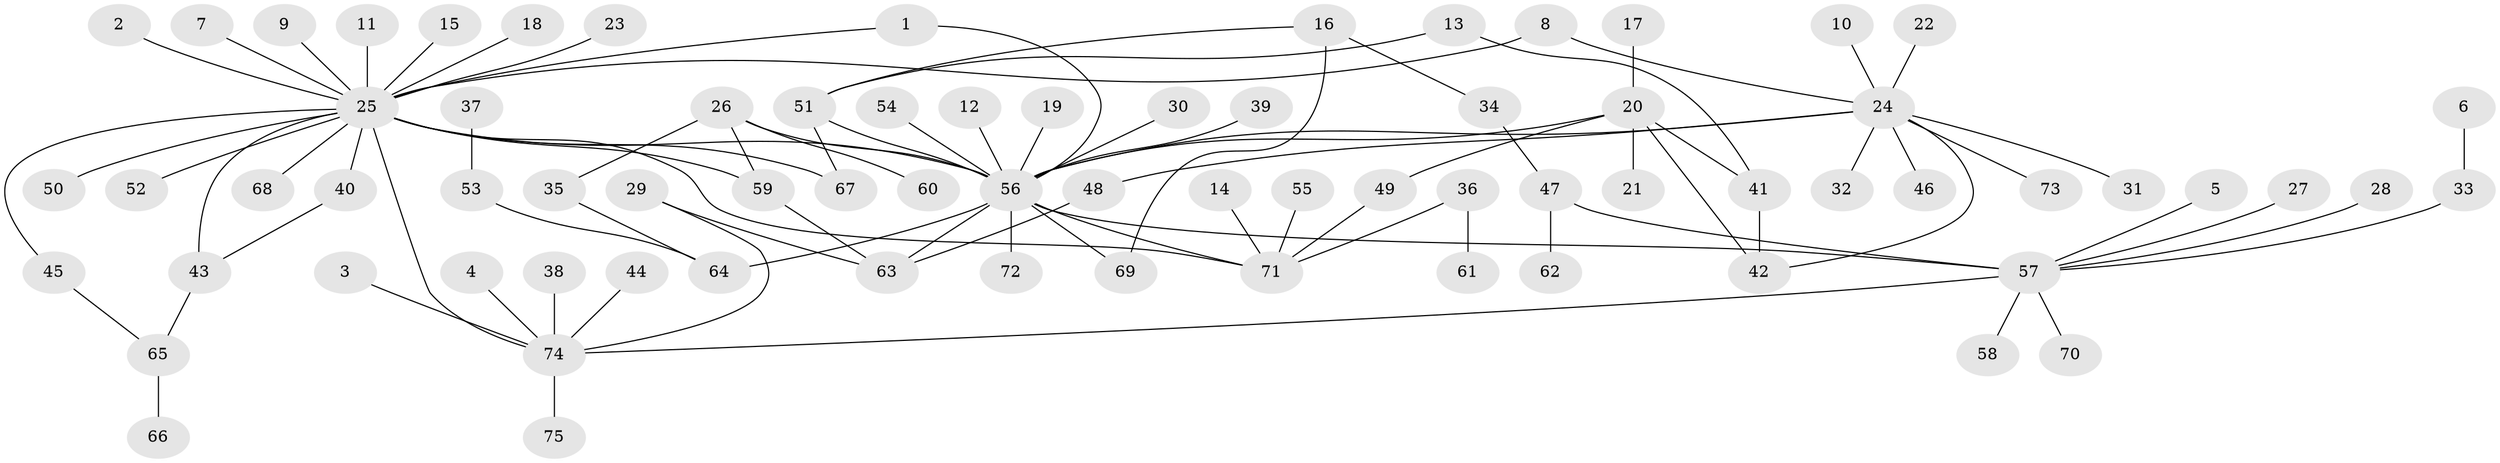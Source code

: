 // original degree distribution, {26: 0.008064516129032258, 2: 0.25, 20: 0.008064516129032258, 1: 0.5483870967741935, 11: 0.016129032258064516, 9: 0.008064516129032258, 10: 0.008064516129032258, 6: 0.016129032258064516, 8: 0.008064516129032258, 3: 0.07258064516129033, 5: 0.016129032258064516, 4: 0.04032258064516129}
// Generated by graph-tools (version 1.1) at 2025/36/03/04/25 23:36:45]
// undirected, 75 vertices, 92 edges
graph export_dot {
  node [color=gray90,style=filled];
  1;
  2;
  3;
  4;
  5;
  6;
  7;
  8;
  9;
  10;
  11;
  12;
  13;
  14;
  15;
  16;
  17;
  18;
  19;
  20;
  21;
  22;
  23;
  24;
  25;
  26;
  27;
  28;
  29;
  30;
  31;
  32;
  33;
  34;
  35;
  36;
  37;
  38;
  39;
  40;
  41;
  42;
  43;
  44;
  45;
  46;
  47;
  48;
  49;
  50;
  51;
  52;
  53;
  54;
  55;
  56;
  57;
  58;
  59;
  60;
  61;
  62;
  63;
  64;
  65;
  66;
  67;
  68;
  69;
  70;
  71;
  72;
  73;
  74;
  75;
  1 -- 25 [weight=1.0];
  1 -- 56 [weight=1.0];
  2 -- 25 [weight=1.0];
  3 -- 74 [weight=1.0];
  4 -- 74 [weight=1.0];
  5 -- 57 [weight=1.0];
  6 -- 33 [weight=1.0];
  7 -- 25 [weight=1.0];
  8 -- 24 [weight=1.0];
  8 -- 25 [weight=1.0];
  9 -- 25 [weight=1.0];
  10 -- 24 [weight=1.0];
  11 -- 25 [weight=1.0];
  12 -- 56 [weight=1.0];
  13 -- 41 [weight=1.0];
  13 -- 51 [weight=1.0];
  14 -- 71 [weight=1.0];
  15 -- 25 [weight=1.0];
  16 -- 34 [weight=1.0];
  16 -- 51 [weight=1.0];
  16 -- 69 [weight=1.0];
  17 -- 20 [weight=1.0];
  18 -- 25 [weight=1.0];
  19 -- 56 [weight=1.0];
  20 -- 21 [weight=1.0];
  20 -- 41 [weight=1.0];
  20 -- 42 [weight=1.0];
  20 -- 49 [weight=1.0];
  20 -- 56 [weight=1.0];
  22 -- 24 [weight=1.0];
  23 -- 25 [weight=1.0];
  24 -- 31 [weight=1.0];
  24 -- 32 [weight=1.0];
  24 -- 42 [weight=1.0];
  24 -- 46 [weight=1.0];
  24 -- 48 [weight=1.0];
  24 -- 56 [weight=1.0];
  24 -- 73 [weight=1.0];
  25 -- 40 [weight=1.0];
  25 -- 43 [weight=1.0];
  25 -- 45 [weight=1.0];
  25 -- 50 [weight=1.0];
  25 -- 52 [weight=1.0];
  25 -- 56 [weight=1.0];
  25 -- 59 [weight=1.0];
  25 -- 67 [weight=1.0];
  25 -- 68 [weight=2.0];
  25 -- 71 [weight=1.0];
  25 -- 74 [weight=1.0];
  26 -- 35 [weight=1.0];
  26 -- 56 [weight=1.0];
  26 -- 59 [weight=1.0];
  26 -- 60 [weight=1.0];
  27 -- 57 [weight=1.0];
  28 -- 57 [weight=1.0];
  29 -- 63 [weight=1.0];
  29 -- 74 [weight=1.0];
  30 -- 56 [weight=1.0];
  33 -- 57 [weight=1.0];
  34 -- 47 [weight=1.0];
  35 -- 64 [weight=1.0];
  36 -- 61 [weight=1.0];
  36 -- 71 [weight=1.0];
  37 -- 53 [weight=1.0];
  38 -- 74 [weight=1.0];
  39 -- 56 [weight=1.0];
  40 -- 43 [weight=1.0];
  41 -- 42 [weight=1.0];
  43 -- 65 [weight=1.0];
  44 -- 74 [weight=1.0];
  45 -- 65 [weight=1.0];
  47 -- 57 [weight=2.0];
  47 -- 62 [weight=1.0];
  48 -- 63 [weight=1.0];
  49 -- 71 [weight=1.0];
  51 -- 56 [weight=2.0];
  51 -- 67 [weight=1.0];
  53 -- 64 [weight=1.0];
  54 -- 56 [weight=1.0];
  55 -- 71 [weight=1.0];
  56 -- 57 [weight=1.0];
  56 -- 63 [weight=1.0];
  56 -- 64 [weight=1.0];
  56 -- 69 [weight=1.0];
  56 -- 71 [weight=1.0];
  56 -- 72 [weight=1.0];
  57 -- 58 [weight=1.0];
  57 -- 70 [weight=1.0];
  57 -- 74 [weight=1.0];
  59 -- 63 [weight=1.0];
  65 -- 66 [weight=1.0];
  74 -- 75 [weight=1.0];
}
